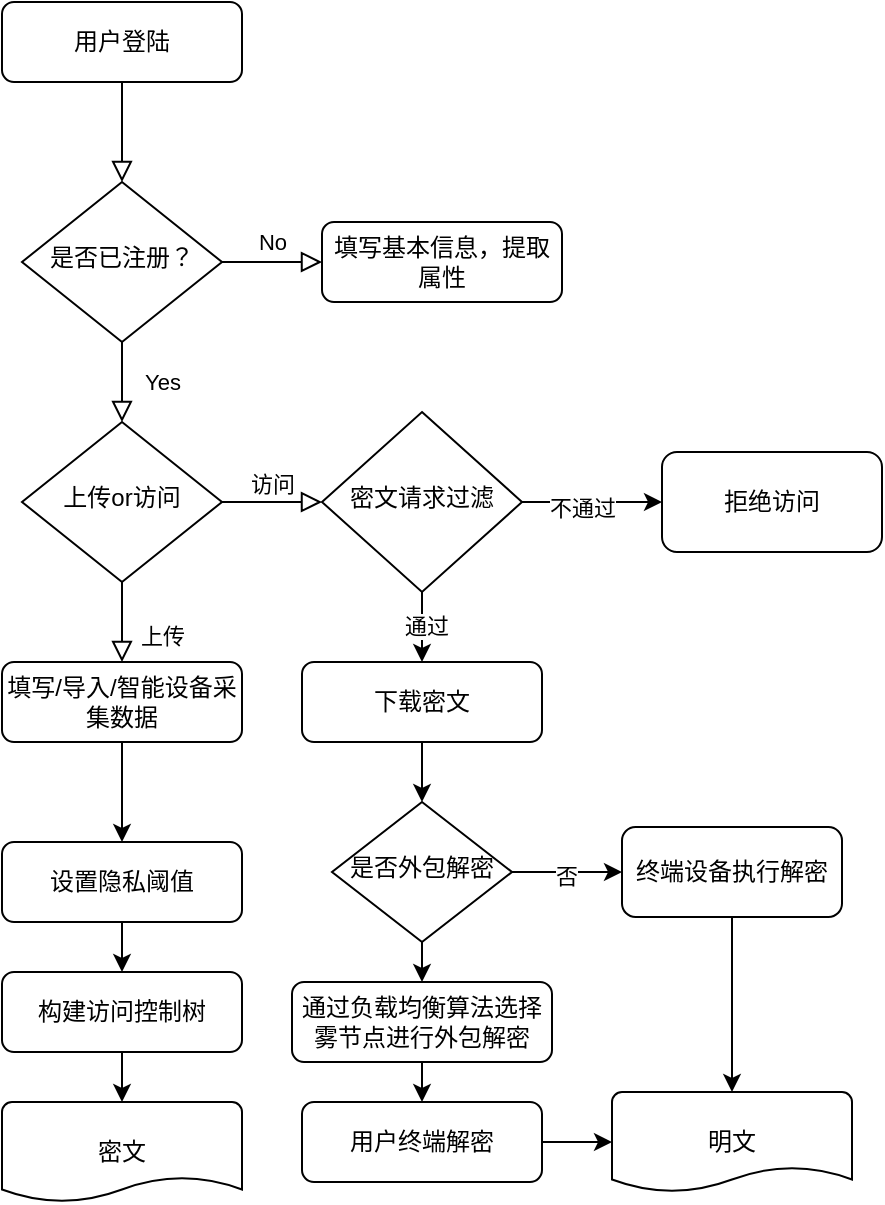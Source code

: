 <mxfile version="21.0.6" type="github">
  <diagram id="C5RBs43oDa-KdzZeNtuy" name="Page-1">
    <mxGraphModel dx="955" dy="502" grid="1" gridSize="10" guides="1" tooltips="1" connect="1" arrows="1" fold="1" page="1" pageScale="1" pageWidth="827" pageHeight="1169" math="0" shadow="0">
      <root>
        <mxCell id="WIyWlLk6GJQsqaUBKTNV-0" />
        <mxCell id="WIyWlLk6GJQsqaUBKTNV-1" parent="WIyWlLk6GJQsqaUBKTNV-0" />
        <mxCell id="WIyWlLk6GJQsqaUBKTNV-2" value="" style="rounded=0;html=1;jettySize=auto;orthogonalLoop=1;fontSize=11;endArrow=block;endFill=0;endSize=8;strokeWidth=1;shadow=0;labelBackgroundColor=none;edgeStyle=orthogonalEdgeStyle;" parent="WIyWlLk6GJQsqaUBKTNV-1" source="WIyWlLk6GJQsqaUBKTNV-3" target="WIyWlLk6GJQsqaUBKTNV-6" edge="1">
          <mxGeometry relative="1" as="geometry" />
        </mxCell>
        <mxCell id="WIyWlLk6GJQsqaUBKTNV-3" value="用户登陆" style="rounded=1;whiteSpace=wrap;html=1;fontSize=12;glass=0;strokeWidth=1;shadow=0;" parent="WIyWlLk6GJQsqaUBKTNV-1" vertex="1">
          <mxGeometry x="160" y="80" width="120" height="40" as="geometry" />
        </mxCell>
        <mxCell id="WIyWlLk6GJQsqaUBKTNV-4" value="Yes" style="rounded=0;html=1;jettySize=auto;orthogonalLoop=1;fontSize=11;endArrow=block;endFill=0;endSize=8;strokeWidth=1;shadow=0;labelBackgroundColor=none;edgeStyle=orthogonalEdgeStyle;" parent="WIyWlLk6GJQsqaUBKTNV-1" source="WIyWlLk6GJQsqaUBKTNV-6" target="WIyWlLk6GJQsqaUBKTNV-10" edge="1">
          <mxGeometry y="20" relative="1" as="geometry">
            <mxPoint as="offset" />
          </mxGeometry>
        </mxCell>
        <mxCell id="WIyWlLk6GJQsqaUBKTNV-5" value="No" style="edgeStyle=orthogonalEdgeStyle;rounded=0;html=1;jettySize=auto;orthogonalLoop=1;fontSize=11;endArrow=block;endFill=0;endSize=8;strokeWidth=1;shadow=0;labelBackgroundColor=none;" parent="WIyWlLk6GJQsqaUBKTNV-1" source="WIyWlLk6GJQsqaUBKTNV-6" target="WIyWlLk6GJQsqaUBKTNV-7" edge="1">
          <mxGeometry y="10" relative="1" as="geometry">
            <mxPoint as="offset" />
          </mxGeometry>
        </mxCell>
        <mxCell id="WIyWlLk6GJQsqaUBKTNV-6" value="是否已注册？" style="rhombus;whiteSpace=wrap;html=1;shadow=0;fontFamily=Helvetica;fontSize=12;align=center;strokeWidth=1;spacing=6;spacingTop=-4;" parent="WIyWlLk6GJQsqaUBKTNV-1" vertex="1">
          <mxGeometry x="170" y="170" width="100" height="80" as="geometry" />
        </mxCell>
        <mxCell id="WIyWlLk6GJQsqaUBKTNV-7" value="填写基本信息，提取属性" style="rounded=1;whiteSpace=wrap;html=1;fontSize=12;glass=0;strokeWidth=1;shadow=0;" parent="WIyWlLk6GJQsqaUBKTNV-1" vertex="1">
          <mxGeometry x="320" y="190" width="120" height="40" as="geometry" />
        </mxCell>
        <mxCell id="WIyWlLk6GJQsqaUBKTNV-8" value="上传" style="rounded=0;html=1;jettySize=auto;orthogonalLoop=1;fontSize=11;endArrow=block;endFill=0;endSize=8;strokeWidth=1;shadow=0;labelBackgroundColor=none;edgeStyle=orthogonalEdgeStyle;" parent="WIyWlLk6GJQsqaUBKTNV-1" source="WIyWlLk6GJQsqaUBKTNV-10" target="WIyWlLk6GJQsqaUBKTNV-11" edge="1">
          <mxGeometry x="0.333" y="20" relative="1" as="geometry">
            <mxPoint as="offset" />
          </mxGeometry>
        </mxCell>
        <mxCell id="WIyWlLk6GJQsqaUBKTNV-9" value="访问" style="edgeStyle=orthogonalEdgeStyle;rounded=0;html=1;jettySize=auto;orthogonalLoop=1;fontSize=11;endArrow=block;endFill=0;endSize=8;strokeWidth=1;shadow=0;labelBackgroundColor=none;" parent="WIyWlLk6GJQsqaUBKTNV-1" source="WIyWlLk6GJQsqaUBKTNV-10" edge="1">
          <mxGeometry y="10" relative="1" as="geometry">
            <mxPoint as="offset" />
            <mxPoint x="320" y="330" as="targetPoint" />
          </mxGeometry>
        </mxCell>
        <mxCell id="WIyWlLk6GJQsqaUBKTNV-10" value="上传or访问" style="rhombus;whiteSpace=wrap;html=1;shadow=0;fontFamily=Helvetica;fontSize=12;align=center;strokeWidth=1;spacing=6;spacingTop=-4;" parent="WIyWlLk6GJQsqaUBKTNV-1" vertex="1">
          <mxGeometry x="170" y="290" width="100" height="80" as="geometry" />
        </mxCell>
        <mxCell id="Y6Ic5Y5WiS3GVjjJWxNG-11" value="" style="edgeStyle=orthogonalEdgeStyle;rounded=0;orthogonalLoop=1;jettySize=auto;html=1;" edge="1" parent="WIyWlLk6GJQsqaUBKTNV-1" source="WIyWlLk6GJQsqaUBKTNV-11" target="Y6Ic5Y5WiS3GVjjJWxNG-4">
          <mxGeometry relative="1" as="geometry" />
        </mxCell>
        <mxCell id="WIyWlLk6GJQsqaUBKTNV-11" value="填写/导入/智能设备采集数据" style="rounded=1;whiteSpace=wrap;html=1;fontSize=12;glass=0;strokeWidth=1;shadow=0;" parent="WIyWlLk6GJQsqaUBKTNV-1" vertex="1">
          <mxGeometry x="160" y="410" width="120" height="40" as="geometry" />
        </mxCell>
        <mxCell id="Y6Ic5Y5WiS3GVjjJWxNG-12" value="" style="edgeStyle=orthogonalEdgeStyle;rounded=0;orthogonalLoop=1;jettySize=auto;html=1;" edge="1" parent="WIyWlLk6GJQsqaUBKTNV-1" source="Y6Ic5Y5WiS3GVjjJWxNG-4" target="Y6Ic5Y5WiS3GVjjJWxNG-6">
          <mxGeometry relative="1" as="geometry" />
        </mxCell>
        <mxCell id="Y6Ic5Y5WiS3GVjjJWxNG-4" value="设置隐私阈值" style="rounded=1;whiteSpace=wrap;html=1;fontSize=12;glass=0;strokeWidth=1;shadow=0;" vertex="1" parent="WIyWlLk6GJQsqaUBKTNV-1">
          <mxGeometry x="160" y="500" width="120" height="40" as="geometry" />
        </mxCell>
        <mxCell id="Y6Ic5Y5WiS3GVjjJWxNG-9" value="" style="edgeStyle=orthogonalEdgeStyle;rounded=0;orthogonalLoop=1;jettySize=auto;html=1;" edge="1" parent="WIyWlLk6GJQsqaUBKTNV-1" source="Y6Ic5Y5WiS3GVjjJWxNG-6">
          <mxGeometry relative="1" as="geometry">
            <mxPoint x="220" y="630" as="targetPoint" />
          </mxGeometry>
        </mxCell>
        <mxCell id="Y6Ic5Y5WiS3GVjjJWxNG-6" value="构建访问控制树" style="rounded=1;whiteSpace=wrap;html=1;fontSize=12;glass=0;strokeWidth=1;shadow=0;" vertex="1" parent="WIyWlLk6GJQsqaUBKTNV-1">
          <mxGeometry x="160" y="565" width="120" height="40" as="geometry" />
        </mxCell>
        <mxCell id="Y6Ic5Y5WiS3GVjjJWxNG-13" value="密文" style="strokeWidth=1;html=1;shape=mxgraph.flowchart.document2;whiteSpace=wrap;size=0.25;" vertex="1" parent="WIyWlLk6GJQsqaUBKTNV-1">
          <mxGeometry x="160" y="630" width="120" height="50" as="geometry" />
        </mxCell>
        <mxCell id="Y6Ic5Y5WiS3GVjjJWxNG-16" value="" style="edgeStyle=orthogonalEdgeStyle;rounded=0;orthogonalLoop=1;jettySize=auto;html=1;" edge="1" parent="WIyWlLk6GJQsqaUBKTNV-1" source="Y6Ic5Y5WiS3GVjjJWxNG-14" target="Y6Ic5Y5WiS3GVjjJWxNG-15">
          <mxGeometry relative="1" as="geometry" />
        </mxCell>
        <mxCell id="Y6Ic5Y5WiS3GVjjJWxNG-17" value="不通过" style="edgeLabel;html=1;align=center;verticalAlign=middle;resizable=0;points=[];" vertex="1" connectable="0" parent="Y6Ic5Y5WiS3GVjjJWxNG-16">
          <mxGeometry x="-0.154" y="-3" relative="1" as="geometry">
            <mxPoint as="offset" />
          </mxGeometry>
        </mxCell>
        <mxCell id="Y6Ic5Y5WiS3GVjjJWxNG-19" value="" style="edgeStyle=orthogonalEdgeStyle;rounded=0;orthogonalLoop=1;jettySize=auto;html=1;" edge="1" parent="WIyWlLk6GJQsqaUBKTNV-1" source="Y6Ic5Y5WiS3GVjjJWxNG-14" target="Y6Ic5Y5WiS3GVjjJWxNG-18">
          <mxGeometry relative="1" as="geometry" />
        </mxCell>
        <mxCell id="Y6Ic5Y5WiS3GVjjJWxNG-20" value="通过" style="edgeLabel;html=1;align=center;verticalAlign=middle;resizable=0;points=[];" vertex="1" connectable="0" parent="Y6Ic5Y5WiS3GVjjJWxNG-19">
          <mxGeometry x="0.016" y="-2" relative="1" as="geometry">
            <mxPoint as="offset" />
          </mxGeometry>
        </mxCell>
        <mxCell id="Y6Ic5Y5WiS3GVjjJWxNG-14" value="密文请求过滤" style="strokeWidth=1;html=1;shape=mxgraph.flowchart.decision;whiteSpace=wrap;shadow=0;spacing=6;spacingTop=-4;" vertex="1" parent="WIyWlLk6GJQsqaUBKTNV-1">
          <mxGeometry x="320" y="285" width="100" height="90" as="geometry" />
        </mxCell>
        <mxCell id="Y6Ic5Y5WiS3GVjjJWxNG-15" value="拒绝访问" style="whiteSpace=wrap;html=1;strokeWidth=1;rounded=1;glass=0;shadow=0;" vertex="1" parent="WIyWlLk6GJQsqaUBKTNV-1">
          <mxGeometry x="490" y="305" width="110" height="50" as="geometry" />
        </mxCell>
        <mxCell id="Y6Ic5Y5WiS3GVjjJWxNG-22" value="" style="edgeStyle=orthogonalEdgeStyle;rounded=0;orthogonalLoop=1;jettySize=auto;html=1;" edge="1" parent="WIyWlLk6GJQsqaUBKTNV-1" source="Y6Ic5Y5WiS3GVjjJWxNG-18" target="Y6Ic5Y5WiS3GVjjJWxNG-21">
          <mxGeometry relative="1" as="geometry" />
        </mxCell>
        <mxCell id="Y6Ic5Y5WiS3GVjjJWxNG-18" value="下载密文" style="whiteSpace=wrap;html=1;strokeWidth=1;rounded=1;glass=0;shadow=0;" vertex="1" parent="WIyWlLk6GJQsqaUBKTNV-1">
          <mxGeometry x="310" y="410" width="120" height="40" as="geometry" />
        </mxCell>
        <mxCell id="Y6Ic5Y5WiS3GVjjJWxNG-27" value="" style="edgeStyle=orthogonalEdgeStyle;rounded=0;orthogonalLoop=1;jettySize=auto;html=1;" edge="1" parent="WIyWlLk6GJQsqaUBKTNV-1" source="Y6Ic5Y5WiS3GVjjJWxNG-21" target="Y6Ic5Y5WiS3GVjjJWxNG-26">
          <mxGeometry relative="1" as="geometry" />
        </mxCell>
        <mxCell id="Y6Ic5Y5WiS3GVjjJWxNG-28" value="否" style="edgeLabel;html=1;align=center;verticalAlign=middle;resizable=0;points=[];" vertex="1" connectable="0" parent="Y6Ic5Y5WiS3GVjjJWxNG-27">
          <mxGeometry x="-0.029" y="-2" relative="1" as="geometry">
            <mxPoint as="offset" />
          </mxGeometry>
        </mxCell>
        <mxCell id="Y6Ic5Y5WiS3GVjjJWxNG-36" style="edgeStyle=orthogonalEdgeStyle;rounded=0;orthogonalLoop=1;jettySize=auto;html=1;exitX=0.5;exitY=1;exitDx=0;exitDy=0;entryX=0.5;entryY=0;entryDx=0;entryDy=0;" edge="1" parent="WIyWlLk6GJQsqaUBKTNV-1" source="Y6Ic5Y5WiS3GVjjJWxNG-21" target="Y6Ic5Y5WiS3GVjjJWxNG-30">
          <mxGeometry relative="1" as="geometry" />
        </mxCell>
        <mxCell id="Y6Ic5Y5WiS3GVjjJWxNG-21" value="是否外包解密" style="rhombus;whiteSpace=wrap;html=1;strokeWidth=1;shadow=0;spacing=6;spacingTop=-4;" vertex="1" parent="WIyWlLk6GJQsqaUBKTNV-1">
          <mxGeometry x="325" y="480" width="90" height="70" as="geometry" />
        </mxCell>
        <mxCell id="Y6Ic5Y5WiS3GVjjJWxNG-41" value="" style="edgeStyle=orthogonalEdgeStyle;rounded=0;orthogonalLoop=1;jettySize=auto;html=1;" edge="1" parent="WIyWlLk6GJQsqaUBKTNV-1" source="Y6Ic5Y5WiS3GVjjJWxNG-26" target="Y6Ic5Y5WiS3GVjjJWxNG-38">
          <mxGeometry relative="1" as="geometry" />
        </mxCell>
        <mxCell id="Y6Ic5Y5WiS3GVjjJWxNG-26" value="终端设备执行解密" style="whiteSpace=wrap;html=1;strokeWidth=1;rounded=1;glass=0;shadow=0;" vertex="1" parent="WIyWlLk6GJQsqaUBKTNV-1">
          <mxGeometry x="470" y="492.5" width="110" height="45" as="geometry" />
        </mxCell>
        <mxCell id="Y6Ic5Y5WiS3GVjjJWxNG-37" style="edgeStyle=orthogonalEdgeStyle;rounded=0;orthogonalLoop=1;jettySize=auto;html=1;exitX=0.5;exitY=1;exitDx=0;exitDy=0;entryX=0.5;entryY=0;entryDx=0;entryDy=0;" edge="1" parent="WIyWlLk6GJQsqaUBKTNV-1" source="Y6Ic5Y5WiS3GVjjJWxNG-30" target="Y6Ic5Y5WiS3GVjjJWxNG-31">
          <mxGeometry relative="1" as="geometry" />
        </mxCell>
        <mxCell id="Y6Ic5Y5WiS3GVjjJWxNG-30" value="通过负载均衡算法选择雾节点进行外包解密" style="rounded=1;whiteSpace=wrap;html=1;fontSize=12;glass=0;strokeWidth=1;shadow=0;" vertex="1" parent="WIyWlLk6GJQsqaUBKTNV-1">
          <mxGeometry x="305" y="570" width="130" height="40" as="geometry" />
        </mxCell>
        <mxCell id="Y6Ic5Y5WiS3GVjjJWxNG-40" value="" style="edgeStyle=orthogonalEdgeStyle;rounded=0;orthogonalLoop=1;jettySize=auto;html=1;" edge="1" parent="WIyWlLk6GJQsqaUBKTNV-1" source="Y6Ic5Y5WiS3GVjjJWxNG-31" target="Y6Ic5Y5WiS3GVjjJWxNG-38">
          <mxGeometry relative="1" as="geometry" />
        </mxCell>
        <mxCell id="Y6Ic5Y5WiS3GVjjJWxNG-31" value="用户终端解密" style="rounded=1;whiteSpace=wrap;html=1;fontSize=12;glass=0;strokeWidth=1;shadow=0;" vertex="1" parent="WIyWlLk6GJQsqaUBKTNV-1">
          <mxGeometry x="310" y="630" width="120" height="40" as="geometry" />
        </mxCell>
        <mxCell id="Y6Ic5Y5WiS3GVjjJWxNG-38" value="明文" style="strokeWidth=1;html=1;shape=mxgraph.flowchart.document2;whiteSpace=wrap;size=0.25;" vertex="1" parent="WIyWlLk6GJQsqaUBKTNV-1">
          <mxGeometry x="465" y="625" width="120" height="50" as="geometry" />
        </mxCell>
      </root>
    </mxGraphModel>
  </diagram>
</mxfile>
